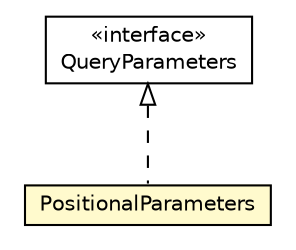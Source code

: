 #!/usr/local/bin/dot
#
# Class diagram 
# Generated by UMLGraph version R5_6_6-8-g8d7759 (http://www.umlgraph.org/)
#

digraph G {
	edge [fontname="Helvetica",fontsize=10,labelfontname="Helvetica",labelfontsize=10];
	node [fontname="Helvetica",fontsize=10,shape=plaintext];
	nodesep=0.25;
	ranksep=0.5;
	// org.dayatang.domain.QueryParameters
	c4540 [label=<<table title="org.dayatang.domain.QueryParameters" border="0" cellborder="1" cellspacing="0" cellpadding="2" port="p" href="./QueryParameters.html">
		<tr><td><table border="0" cellspacing="0" cellpadding="1">
<tr><td align="center" balign="center"> &#171;interface&#187; </td></tr>
<tr><td align="center" balign="center"> QueryParameters </td></tr>
		</table></td></tr>
		</table>>, URL="./QueryParameters.html", fontname="Helvetica", fontcolor="black", fontsize=10.0];
	// org.dayatang.domain.PositionalParameters
	c4542 [label=<<table title="org.dayatang.domain.PositionalParameters" border="0" cellborder="1" cellspacing="0" cellpadding="2" port="p" bgcolor="lemonChiffon" href="./PositionalParameters.html">
		<tr><td><table border="0" cellspacing="0" cellpadding="1">
<tr><td align="center" balign="center"> PositionalParameters </td></tr>
		</table></td></tr>
		</table>>, URL="./PositionalParameters.html", fontname="Helvetica", fontcolor="black", fontsize=10.0];
	//org.dayatang.domain.PositionalParameters implements org.dayatang.domain.QueryParameters
	c4540:p -> c4542:p [dir=back,arrowtail=empty,style=dashed];
}

